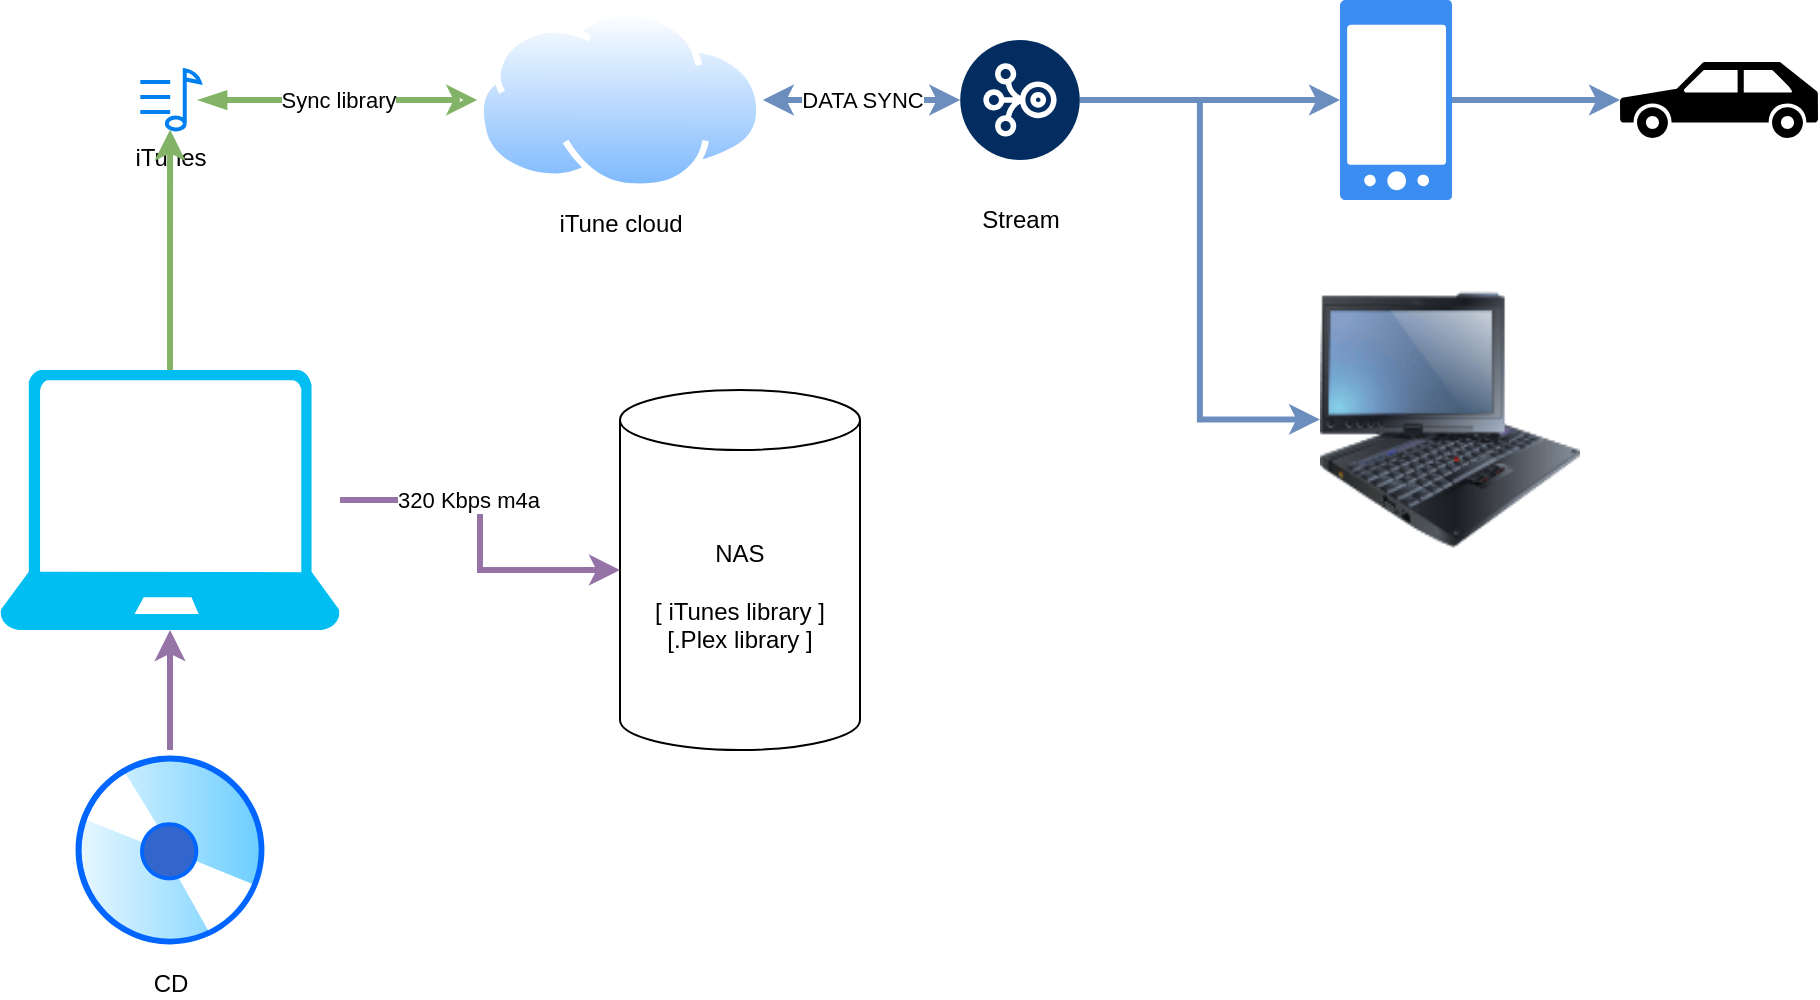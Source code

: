 <mxfile version="24.6.4" type="github">
  <diagram name="第 1 页" id="LZ5Ib-XKXefDqkbRXiGa">
    <mxGraphModel dx="1434" dy="797" grid="1" gridSize="10" guides="1" tooltips="1" connect="1" arrows="1" fold="1" page="1" pageScale="1" pageWidth="1169" pageHeight="827" math="0" shadow="0">
      <root>
        <mxCell id="0" />
        <mxCell id="1" parent="0" />
        <mxCell id="WXuH-bFewpUDQMmmI7yl-1" value="&lt;div&gt;NAS&lt;/div&gt;&lt;div&gt;&lt;br&gt;&lt;/div&gt;&lt;div&gt;[ iTunes library ]&lt;/div&gt;&lt;div&gt;[.Plex library ]&lt;br&gt;&lt;/div&gt;" style="shape=cylinder3;whiteSpace=wrap;html=1;boundedLbl=1;backgroundOutline=1;size=15;" vertex="1" parent="1">
          <mxGeometry x="460" y="280" width="120" height="180" as="geometry" />
        </mxCell>
        <mxCell id="WXuH-bFewpUDQMmmI7yl-21" value="" style="edgeStyle=orthogonalEdgeStyle;rounded=0;orthogonalLoop=1;jettySize=auto;html=1;fillColor=#dae8fc;strokeColor=#6c8ebf;strokeWidth=3;" edge="1" parent="1" source="WXuH-bFewpUDQMmmI7yl-3" target="WXuH-bFewpUDQMmmI7yl-19">
          <mxGeometry relative="1" as="geometry" />
        </mxCell>
        <mxCell id="WXuH-bFewpUDQMmmI7yl-3" value="" style="sketch=0;html=1;aspect=fixed;strokeColor=none;shadow=0;fillColor=#3B8DF1;verticalAlign=top;labelPosition=center;verticalLabelPosition=bottom;shape=mxgraph.gcp2.phone_android" vertex="1" parent="1">
          <mxGeometry x="820" y="85" width="56" height="100" as="geometry" />
        </mxCell>
        <mxCell id="WXuH-bFewpUDQMmmI7yl-12" value="Sync library" style="edgeStyle=orthogonalEdgeStyle;rounded=0;orthogonalLoop=1;jettySize=auto;html=1;entryX=0;entryY=0.5;entryDx=0;entryDy=0;strokeWidth=3;fillColor=#d5e8d4;strokeColor=#82b366;endArrow=classic;endFill=0;startArrow=blockThin;startFill=1;" edge="1" parent="1" source="WXuH-bFewpUDQMmmI7yl-4" target="WXuH-bFewpUDQMmmI7yl-10">
          <mxGeometry relative="1" as="geometry" />
        </mxCell>
        <mxCell id="WXuH-bFewpUDQMmmI7yl-4" value="iTunes" style="html=1;verticalLabelPosition=bottom;align=center;labelBackgroundColor=#ffffff;verticalAlign=top;strokeWidth=2;strokeColor=#0080F0;shadow=0;dashed=0;shape=mxgraph.ios7.icons.note;pointerEvents=1" vertex="1" parent="1">
          <mxGeometry x="220.15" y="120.15" width="29.7" height="29.7" as="geometry" />
        </mxCell>
        <mxCell id="WXuH-bFewpUDQMmmI7yl-9" value="320 Kbps m4a" style="edgeStyle=orthogonalEdgeStyle;rounded=0;orthogonalLoop=1;jettySize=auto;html=1;strokeWidth=3;fillColor=#e1d5e7;strokeColor=#9673a6;" edge="1" parent="1" source="WXuH-bFewpUDQMmmI7yl-6" target="WXuH-bFewpUDQMmmI7yl-1">
          <mxGeometry x="-0.273" relative="1" as="geometry">
            <mxPoint as="offset" />
          </mxGeometry>
        </mxCell>
        <mxCell id="WXuH-bFewpUDQMmmI7yl-11" value="" style="edgeStyle=orthogonalEdgeStyle;rounded=0;orthogonalLoop=1;jettySize=auto;html=1;strokeWidth=3;fillColor=#d5e8d4;strokeColor=#82b366;" edge="1" parent="1" source="WXuH-bFewpUDQMmmI7yl-6" target="WXuH-bFewpUDQMmmI7yl-4">
          <mxGeometry relative="1" as="geometry" />
        </mxCell>
        <mxCell id="WXuH-bFewpUDQMmmI7yl-6" value="" style="verticalLabelPosition=bottom;html=1;verticalAlign=top;align=center;strokeColor=none;fillColor=#00BEF2;shape=mxgraph.azure.laptop;pointerEvents=1;" vertex="1" parent="1">
          <mxGeometry x="150" y="270" width="170" height="130" as="geometry" />
        </mxCell>
        <mxCell id="WXuH-bFewpUDQMmmI7yl-8" value="" style="edgeStyle=orthogonalEdgeStyle;rounded=0;orthogonalLoop=1;jettySize=auto;html=1;strokeWidth=3;fillColor=#e1d5e7;strokeColor=#9673a6;" edge="1" parent="1" source="WXuH-bFewpUDQMmmI7yl-7" target="WXuH-bFewpUDQMmmI7yl-6">
          <mxGeometry relative="1" as="geometry" />
        </mxCell>
        <mxCell id="WXuH-bFewpUDQMmmI7yl-7" value="CD" style="image;aspect=fixed;perimeter=ellipsePerimeter;html=1;align=center;shadow=0;dashed=0;spacingTop=3;image=img/lib/active_directory/cd_dvd.svg;" vertex="1" parent="1">
          <mxGeometry x="185" y="460" width="100" height="100" as="geometry" />
        </mxCell>
        <mxCell id="WXuH-bFewpUDQMmmI7yl-16" value="DATA SYNC" style="edgeStyle=orthogonalEdgeStyle;rounded=0;orthogonalLoop=1;jettySize=auto;html=1;fillColor=#dae8fc;strokeColor=#6c8ebf;strokeWidth=3;startArrow=classic;startFill=1;" edge="1" parent="1" source="WXuH-bFewpUDQMmmI7yl-10" target="WXuH-bFewpUDQMmmI7yl-13">
          <mxGeometry relative="1" as="geometry" />
        </mxCell>
        <mxCell id="WXuH-bFewpUDQMmmI7yl-10" value="iTune cloud" style="image;aspect=fixed;perimeter=ellipsePerimeter;html=1;align=center;shadow=0;dashed=0;spacingTop=3;image=img/lib/active_directory/internet_cloud.svg;" vertex="1" parent="1">
          <mxGeometry x="388.57" y="90" width="142.86" height="90" as="geometry" />
        </mxCell>
        <mxCell id="WXuH-bFewpUDQMmmI7yl-17" value="" style="edgeStyle=orthogonalEdgeStyle;rounded=0;orthogonalLoop=1;jettySize=auto;html=1;fillColor=#dae8fc;strokeColor=#6c8ebf;strokeWidth=3;" edge="1" parent="1" source="WXuH-bFewpUDQMmmI7yl-13" target="WXuH-bFewpUDQMmmI7yl-3">
          <mxGeometry relative="1" as="geometry" />
        </mxCell>
        <mxCell id="WXuH-bFewpUDQMmmI7yl-18" style="edgeStyle=orthogonalEdgeStyle;rounded=0;orthogonalLoop=1;jettySize=auto;html=1;entryX=0;entryY=0.5;entryDx=0;entryDy=0;fillColor=#dae8fc;strokeColor=#6c8ebf;strokeWidth=3;" edge="1" parent="1" source="WXuH-bFewpUDQMmmI7yl-13" target="WXuH-bFewpUDQMmmI7yl-15">
          <mxGeometry relative="1" as="geometry" />
        </mxCell>
        <mxCell id="WXuH-bFewpUDQMmmI7yl-13" value="Stream" style="verticalLabelPosition=bottom;aspect=fixed;html=1;shape=mxgraph.salesforce.stream2;strokeWidth=3;" vertex="1" parent="1">
          <mxGeometry x="630" y="105" width="60" height="60" as="geometry" />
        </mxCell>
        <mxCell id="WXuH-bFewpUDQMmmI7yl-15" value="" style="image;html=1;image=img/lib/clip_art/computers/IBM_Tablet_128x128.png" vertex="1" parent="1">
          <mxGeometry x="810" y="229.7" width="130" height="130" as="geometry" />
        </mxCell>
        <mxCell id="WXuH-bFewpUDQMmmI7yl-19" value="" style="shape=mxgraph.signs.transportation.car_3;html=1;pointerEvents=1;fillColor=#000000;strokeColor=none;verticalLabelPosition=bottom;verticalAlign=top;align=center;" vertex="1" parent="1">
          <mxGeometry x="960" y="116" width="99" height="38" as="geometry" />
        </mxCell>
      </root>
    </mxGraphModel>
  </diagram>
</mxfile>

